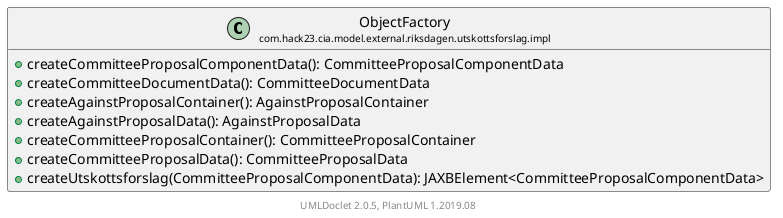 @startuml
    set namespaceSeparator none
    hide empty fields
    hide empty methods

    class "<size:14>ObjectFactory\n<size:10>com.hack23.cia.model.external.riksdagen.utskottsforslag.impl" as com.hack23.cia.model.external.riksdagen.utskottsforslag.impl.ObjectFactory [[ObjectFactory.html]] {
        +createCommitteeProposalComponentData(): CommitteeProposalComponentData
        +createCommitteeDocumentData(): CommitteeDocumentData
        +createAgainstProposalContainer(): AgainstProposalContainer
        +createAgainstProposalData(): AgainstProposalData
        +createCommitteeProposalContainer(): CommitteeProposalContainer
        +createCommitteeProposalData(): CommitteeProposalData
        +createUtskottsforslag(CommitteeProposalComponentData): JAXBElement<CommitteeProposalComponentData>
    }

    center footer UMLDoclet 2.0.5, PlantUML 1.2019.08
@enduml
